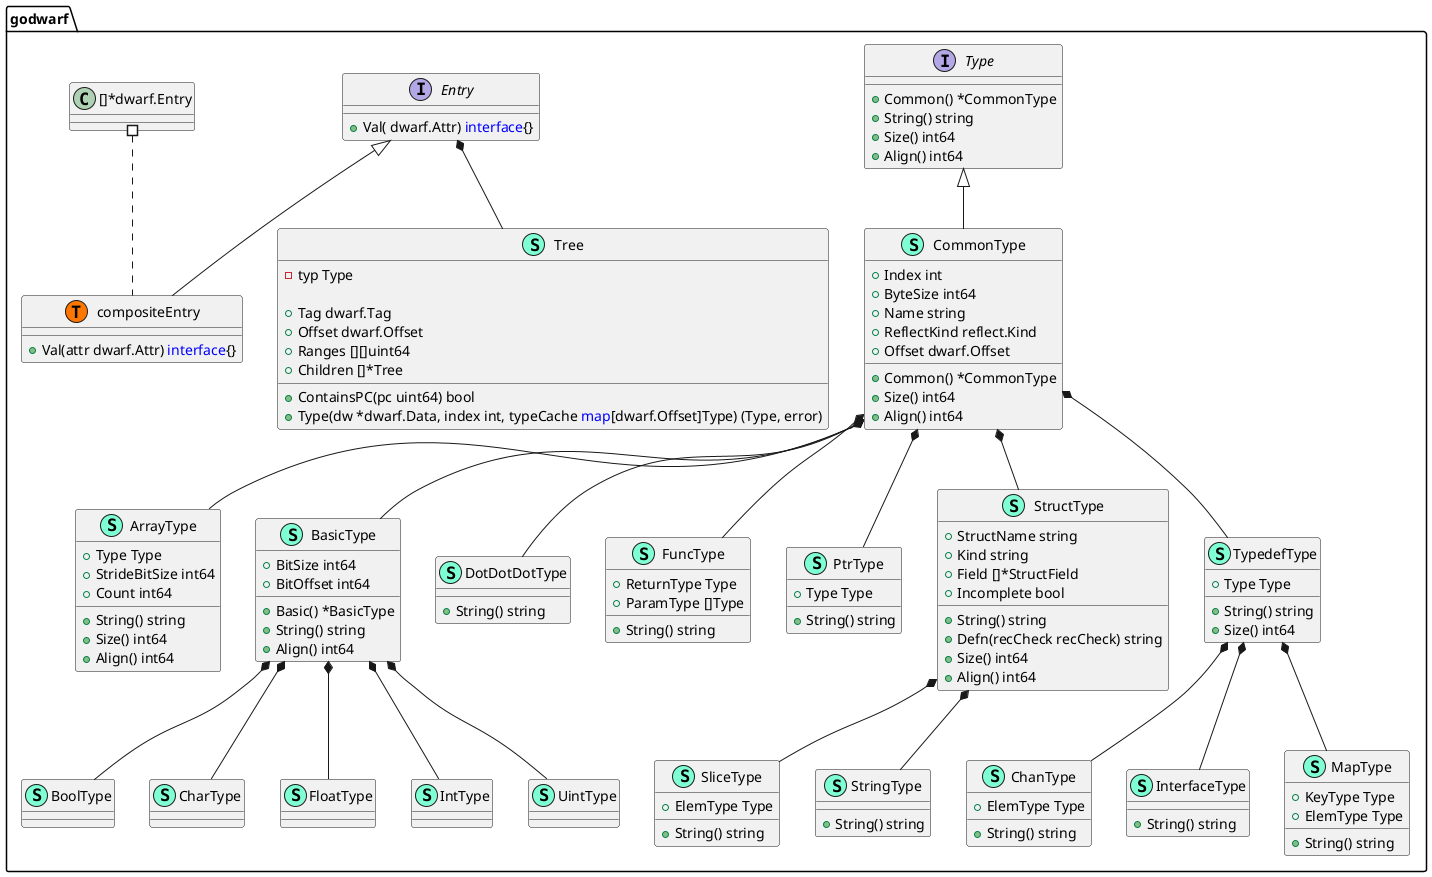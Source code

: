 @startuml
namespace godwarf {
    class ArrayType << (S,Aquamarine) >> {
        + Type Type
        + StrideBitSize int64
        + Count int64

        + String() string
        + Size() int64
        + Align() int64
    }
    class BasicType << (S,Aquamarine) >> {
        + BitSize int64
        + BitOffset int64

        + Basic() *BasicType
        + String() string
        + Align() int64
    }
    class BoolType << (S,Aquamarine) >> {
    }
    class ChanType << (S,Aquamarine) >> {
        + ElemType Type

        + String() string
    }
    class CharType << (S,Aquamarine) >> {
    }
    class CommonType << (S,Aquamarine) >> {
        + Index int
        + ByteSize int64
        + Name string
        + ReflectKind reflect.Kind
        + Offset dwarf.Offset

        + Common() *CommonType
        + Size() int64
        + Align() int64
    }
    class DotDotDotType << (S,Aquamarine) >> {
        + String() string
    }
    interface Entry  {
        + Val( dwarf.Attr) <font color=blue>interface</font>{}
    }
    class FloatType << (S,Aquamarine) >> {
    }
    class FuncType << (S,Aquamarine) >> {
        + ReturnType Type
        + ParamType []Type

        + String() string
    }
    class IntType << (S,Aquamarine) >> {
    }
    class InterfaceType << (S,Aquamarine) >> {
        + String() string
    }
    class MapType << (S,Aquamarine) >> {
        + KeyType Type
        + ElemType Type

        + String() string
    }
    class PtrType << (S,Aquamarine) >> {
        + Type Type

        + String() string
    }
    class SliceType << (S,Aquamarine) >> {
        + ElemType Type

        + String() string
    }
    class StringType << (S,Aquamarine) >> {
        + String() string
    }
    class StructType << (S,Aquamarine) >> {
        + StructName string
        + Kind string
        + Field []*StructField
        + Incomplete bool

        + String() string
        + Defn(recCheck recCheck) string
        + Size() int64
        + Align() int64
    }
    class Tree << (S,Aquamarine) >> {
        - typ Type

        + Tag dwarf.Tag
        + Offset dwarf.Offset
        + Ranges [][]uint64
        + Children []*Tree

        + ContainsPC(pc uint64) bool
        + Type(dw *dwarf.Data, index int, typeCache <font color=blue>map</font>[dwarf.Offset]Type) (Type, error)
    }
    interface Type  {
        + Common() *CommonType
        + String() string
        + Size() int64
        + Align() int64
    }
    class TypedefType << (S,Aquamarine) >> {
        + Type Type

        + String() string
        + Size() int64
    }
    class UintType << (S,Aquamarine) >> {
    }
    class compositeEntry << (S,Aquamarine) >> {
        + Val(attr dwarf.Attr) <font color=blue>interface</font>{}
    }
    class godwarf.compositeEntry << (T, #FF7700) >>  {
    }
    class "[]*dwarf.Entry" as dwarfEntry {
        'This class was created so that we can correctly have an alias pointing to this name. Since it contains dots that can break namespaces
    }
}
"godwarf.CommonType" *-- "godwarf.ArrayType"
"godwarf.CommonType" *-- "godwarf.BasicType"
"godwarf.BasicType" *-- "godwarf.BoolType"
"godwarf.TypedefType" *-- "godwarf.ChanType"
"godwarf.BasicType" *-- "godwarf.CharType"
"godwarf.CommonType" *-- "godwarf.DotDotDotType"
"godwarf.BasicType" *-- "godwarf.FloatType"
"godwarf.CommonType" *-- "godwarf.FuncType"
"godwarf.BasicType" *-- "godwarf.IntType"
"godwarf.TypedefType" *-- "godwarf.InterfaceType"
"godwarf.TypedefType" *-- "godwarf.MapType"
"godwarf.CommonType" *-- "godwarf.PtrType"
"godwarf.StructType" *-- "godwarf.SliceType"
"godwarf.StructType" *-- "godwarf.StringType"
"godwarf.CommonType" *-- "godwarf.StructType"
"godwarf.Entry" *-- "godwarf.Tree"
"godwarf.CommonType" *-- "godwarf.TypedefType"
"godwarf.BasicType" *-- "godwarf.UintType"
"godwarf.CommonType" -up-|> "godwarf.Type"

"godwarf.Entry" <|-- "godwarf.compositeEntry"

"godwarf.dwarfEntry" #.. "godwarf.compositeEntry"
@enduml
